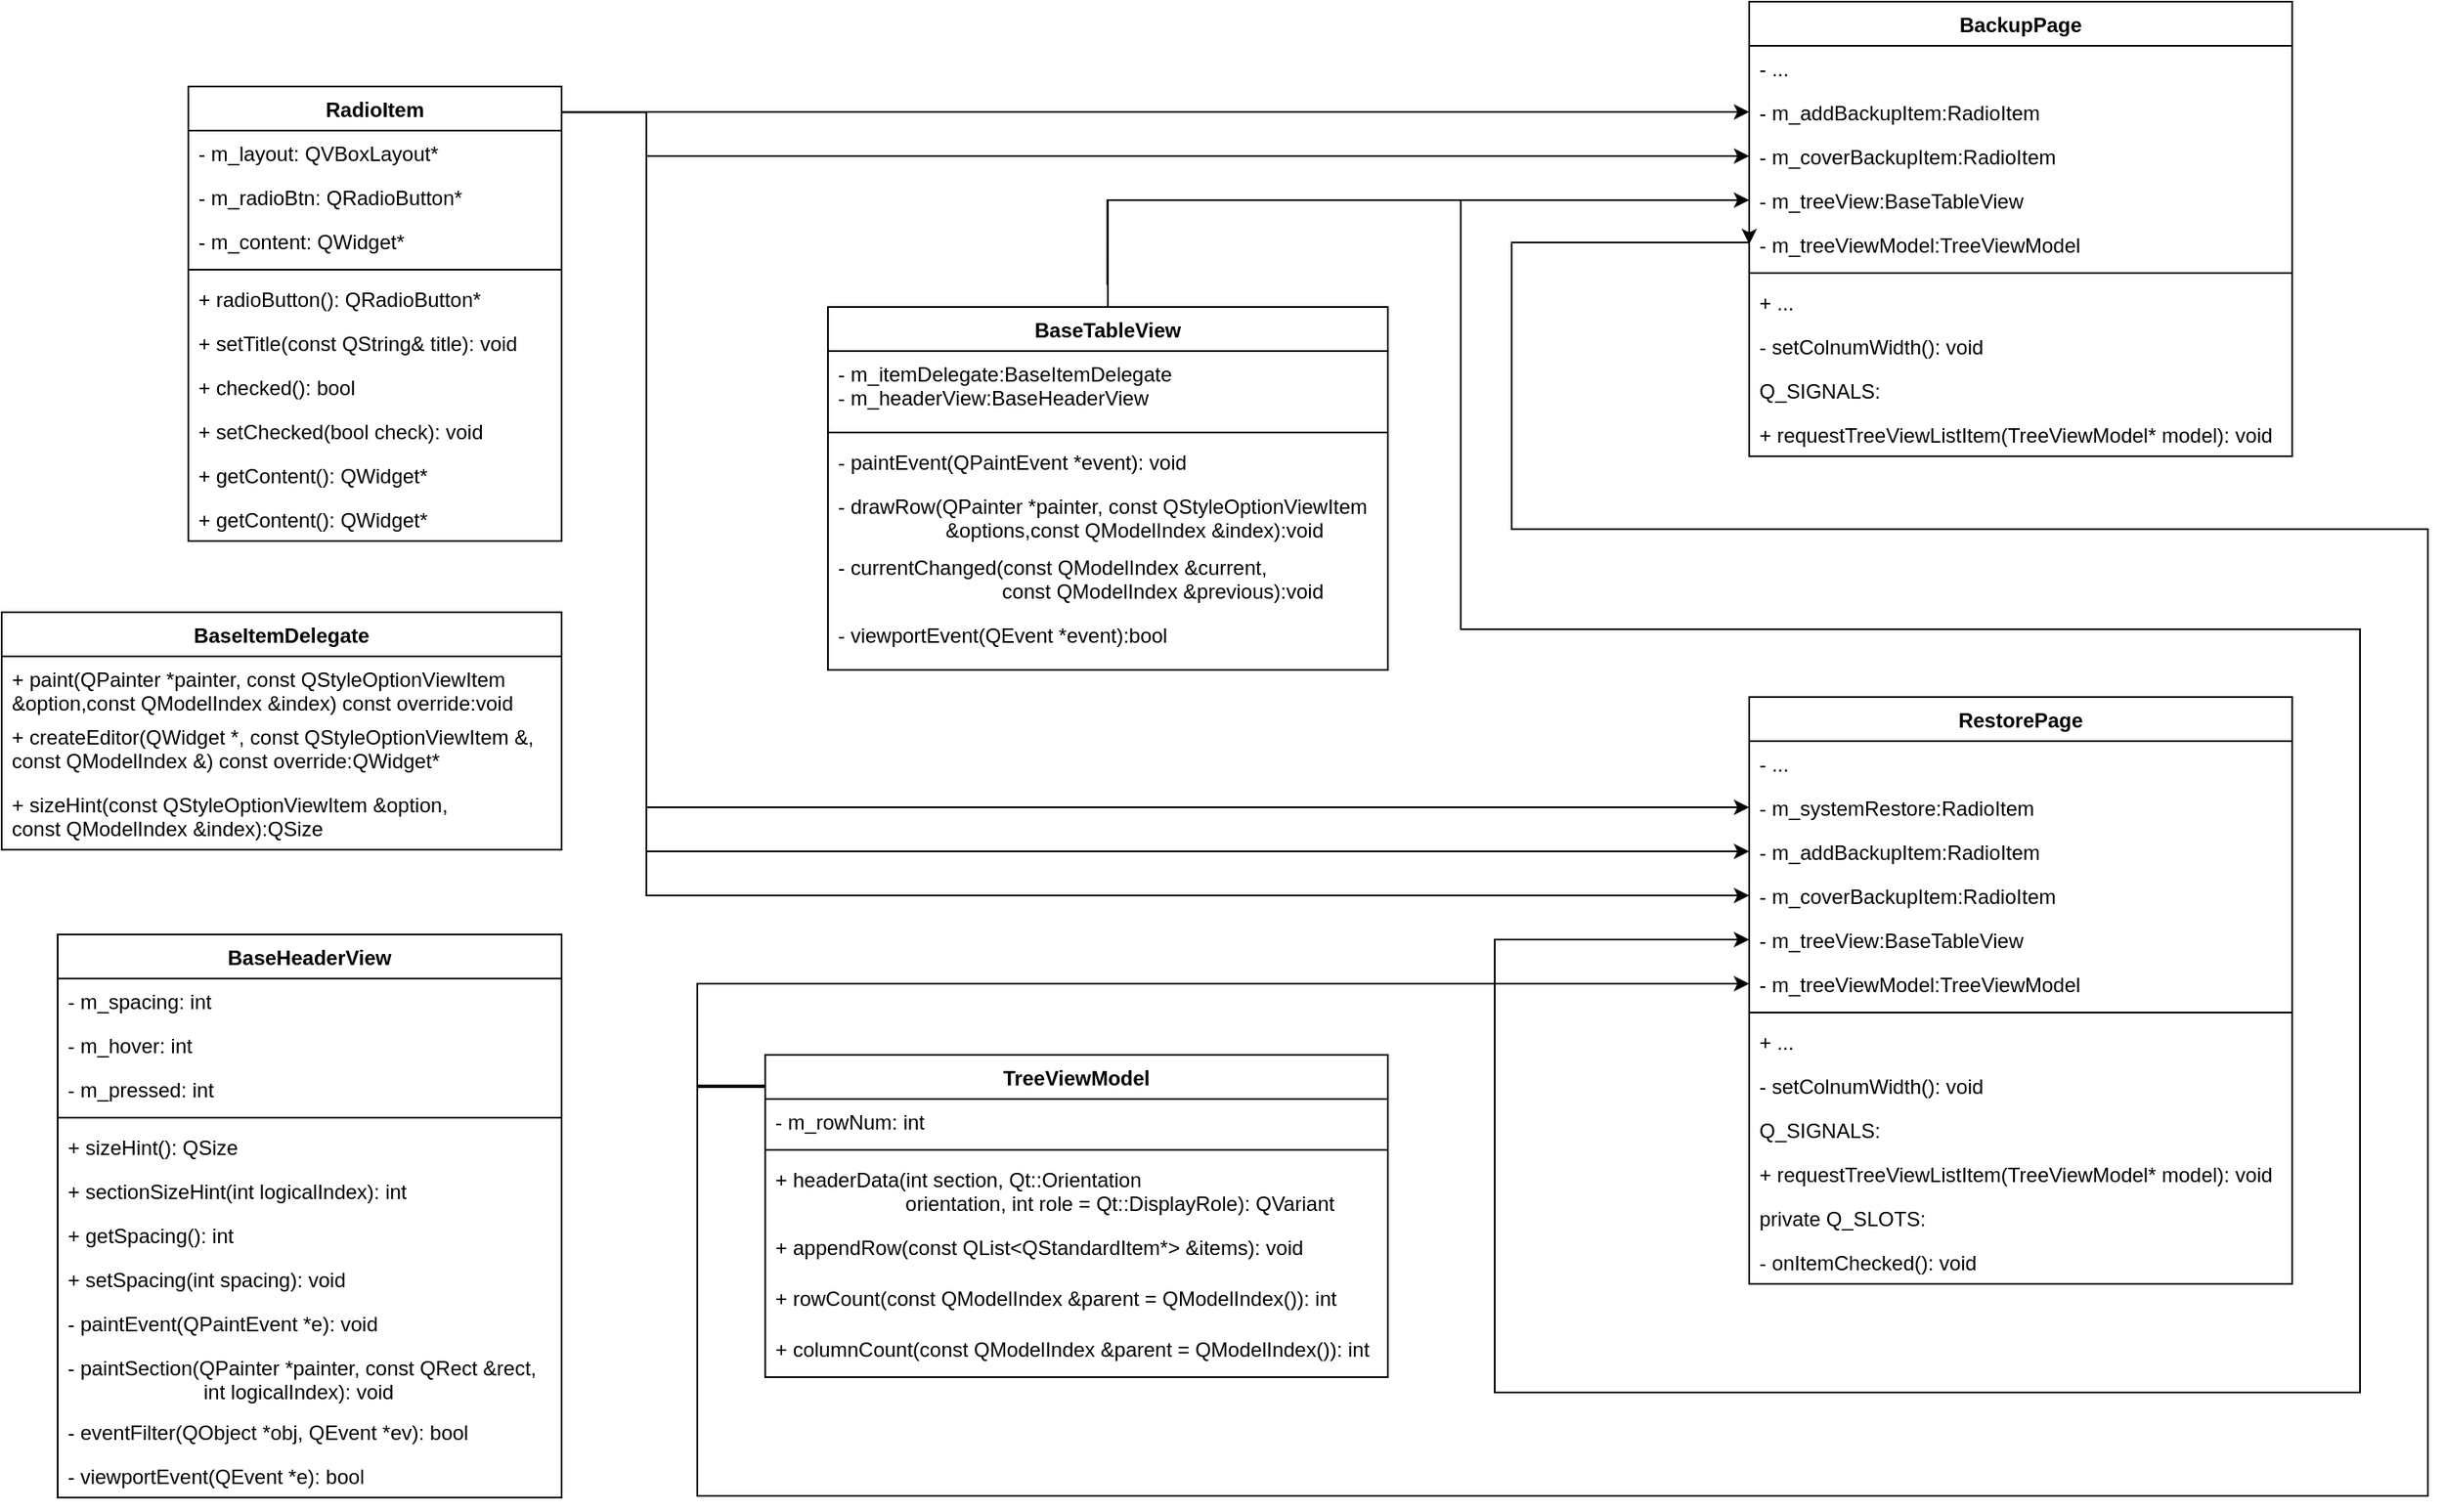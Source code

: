 <mxfile version="14.4.8" type="github">
  <diagram id="C5RBs43oDa-KdzZeNtuy" name="Page-1">
    <mxGraphModel dx="1673" dy="2102" grid="1" gridSize="10" guides="1" tooltips="1" connect="1" arrows="1" fold="1" page="1" pageScale="1" pageWidth="1654" pageHeight="1169" math="0" shadow="0">
      <root>
        <mxCell id="WIyWlLk6GJQsqaUBKTNV-0" />
        <mxCell id="WIyWlLk6GJQsqaUBKTNV-1" parent="WIyWlLk6GJQsqaUBKTNV-0" />
        <mxCell id="159" style="edgeStyle=orthogonalEdgeStyle;rounded=0;orthogonalLoop=1;jettySize=auto;html=1;entryX=0;entryY=0.5;entryDx=0;entryDy=0;" parent="WIyWlLk6GJQsqaUBKTNV-1" source="0" target="47" edge="1">
          <mxGeometry relative="1" as="geometry" />
        </mxCell>
        <mxCell id="168" style="edgeStyle=orthogonalEdgeStyle;rounded=0;orthogonalLoop=1;jettySize=auto;html=1;entryX=0;entryY=0.5;entryDx=0;entryDy=0;" parent="WIyWlLk6GJQsqaUBKTNV-1" target="102" edge="1">
          <mxGeometry relative="1" as="geometry">
            <mxPoint x="751.667" y="-883" as="sourcePoint" />
            <mxPoint x="1130" y="-510.667" as="targetPoint" />
            <Array as="points">
              <mxPoint x="752" y="-933" />
              <mxPoint x="960" y="-933" />
              <mxPoint x="960" y="-680" />
              <mxPoint x="1490" y="-680" />
              <mxPoint x="1490" y="-230" />
              <mxPoint x="980" y="-230" />
              <mxPoint x="980" y="-497" />
            </Array>
          </mxGeometry>
        </mxCell>
        <mxCell id="0" value="BaseTableView" style="swimlane;fontStyle=1;align=center;verticalAlign=top;childLayout=stackLayout;horizontal=1;startSize=26;horizontalStack=0;resizeParent=1;resizeParentMax=0;resizeLast=0;collapsible=1;marginBottom=0;" parent="WIyWlLk6GJQsqaUBKTNV-1" vertex="1">
          <mxGeometry x="587" y="-870" width="330" height="214" as="geometry" />
        </mxCell>
        <mxCell id="1" value="- m_itemDelegate:BaseItemDelegate&#xa;- m_headerView:BaseHeaderView" style="text;strokeColor=none;fillColor=none;align=left;verticalAlign=top;spacingLeft=4;spacingRight=4;overflow=hidden;rotatable=0;points=[[0,0.5],[1,0.5]];portConstraint=eastwest;" parent="0" vertex="1">
          <mxGeometry y="26" width="330" height="44" as="geometry" />
        </mxCell>
        <mxCell id="2" value="" style="line;strokeWidth=1;fillColor=none;align=left;verticalAlign=middle;spacingTop=-1;spacingLeft=3;spacingRight=3;rotatable=0;labelPosition=right;points=[];portConstraint=eastwest;" parent="0" vertex="1">
          <mxGeometry y="70" width="330" height="8" as="geometry" />
        </mxCell>
        <mxCell id="3" value="- paintEvent(QPaintEvent *event): void" style="text;strokeColor=none;fillColor=none;align=left;verticalAlign=top;spacingLeft=4;spacingRight=4;overflow=hidden;rotatable=0;points=[[0,0.5],[1,0.5]];portConstraint=eastwest;" parent="0" vertex="1">
          <mxGeometry y="78" width="330" height="26" as="geometry" />
        </mxCell>
        <mxCell id="5" value="- drawRow(QPainter *painter, const QStyleOptionViewItem &#xa;                   &amp;options,const QModelIndex &amp;index):void&#xa;&#xa;&#xa; " style="text;strokeColor=none;fillColor=none;align=left;verticalAlign=top;spacingLeft=4;spacingRight=4;overflow=hidden;rotatable=0;points=[[0,0.5],[1,0.5]];portConstraint=eastwest;" parent="0" vertex="1">
          <mxGeometry y="104" width="330" height="36" as="geometry" />
        </mxCell>
        <mxCell id="4" value="- currentChanged(const QModelIndex &amp;current, &#xa;                             const QModelIndex &amp;previous):void&#xa;&#xa; " style="text;strokeColor=none;fillColor=none;align=left;verticalAlign=top;spacingLeft=4;spacingRight=4;overflow=hidden;rotatable=0;points=[[0,0.5],[1,0.5]];portConstraint=eastwest;" parent="0" vertex="1">
          <mxGeometry y="140" width="330" height="40" as="geometry" />
        </mxCell>
        <mxCell id="6" value="- viewportEvent(QEvent *event):bool&#xa;&#xa;&#xa; " style="text;strokeColor=none;fillColor=none;align=left;verticalAlign=top;spacingLeft=4;spacingRight=4;overflow=hidden;rotatable=0;points=[[0,0.5],[1,0.5]];portConstraint=eastwest;" parent="0" vertex="1">
          <mxGeometry y="180" width="330" height="34" as="geometry" />
        </mxCell>
        <object label="BaseItemDelegate" BaseItemDelegate="" id="11">
          <mxCell style="swimlane;fontStyle=1;align=center;verticalAlign=top;childLayout=stackLayout;horizontal=1;startSize=26;horizontalStack=0;resizeParent=1;resizeParentMax=0;resizeLast=0;collapsible=1;marginBottom=0;" parent="WIyWlLk6GJQsqaUBKTNV-1" vertex="1">
            <mxGeometry x="100" y="-690" width="330" height="140" as="geometry" />
          </mxCell>
        </object>
        <mxCell id="14" value="+ paint(QPainter *painter, const QStyleOptionViewItem &#xa;&amp;option,const QModelIndex &amp;index) const override:void" style="text;strokeColor=none;fillColor=none;align=left;verticalAlign=top;spacingLeft=4;spacingRight=4;overflow=hidden;rotatable=0;points=[[0,0.5],[1,0.5]];portConstraint=eastwest;" parent="11" vertex="1">
          <mxGeometry y="26" width="330" height="34" as="geometry" />
        </mxCell>
        <mxCell id="15" value="+ createEditor(QWidget *, const QStyleOptionViewItem &amp;,&#xa;                          const QModelIndex &amp;) const override:QWidget*" style="text;strokeColor=none;fillColor=none;align=left;verticalAlign=top;spacingLeft=4;spacingRight=4;overflow=hidden;rotatable=0;points=[[0,0.5],[1,0.5]];portConstraint=eastwest;" parent="11" vertex="1">
          <mxGeometry y="60" width="330" height="40" as="geometry" />
        </mxCell>
        <mxCell id="16" value="+ sizeHint(const QStyleOptionViewItem &amp;option, &#xa;const QModelIndex &amp;index):QSize" style="text;strokeColor=none;fillColor=none;align=left;verticalAlign=top;spacingLeft=4;spacingRight=4;overflow=hidden;rotatable=0;points=[[0,0.5],[1,0.5]];portConstraint=eastwest;" parent="11" vertex="1">
          <mxGeometry y="100" width="330" height="40" as="geometry" />
        </mxCell>
        <mxCell id="19" value="BaseHeaderView" style="swimlane;fontStyle=1;align=center;verticalAlign=top;childLayout=stackLayout;horizontal=1;startSize=26;horizontalStack=0;resizeParent=1;resizeParentMax=0;resizeLast=0;collapsible=1;marginBottom=0;" parent="WIyWlLk6GJQsqaUBKTNV-1" vertex="1">
          <mxGeometry x="133" y="-500" width="297" height="332" as="geometry" />
        </mxCell>
        <mxCell id="20" value="- m_spacing: int" style="text;strokeColor=none;fillColor=none;align=left;verticalAlign=top;spacingLeft=4;spacingRight=4;overflow=hidden;rotatable=0;points=[[0,0.5],[1,0.5]];portConstraint=eastwest;" parent="19" vertex="1">
          <mxGeometry y="26" width="297" height="26" as="geometry" />
        </mxCell>
        <mxCell id="23" value="- m_hover: int" style="text;strokeColor=none;fillColor=none;align=left;verticalAlign=top;spacingLeft=4;spacingRight=4;overflow=hidden;rotatable=0;points=[[0,0.5],[1,0.5]];portConstraint=eastwest;" parent="19" vertex="1">
          <mxGeometry y="52" width="297" height="26" as="geometry" />
        </mxCell>
        <mxCell id="25" value="- m_pressed: int" style="text;strokeColor=none;fillColor=none;align=left;verticalAlign=top;spacingLeft=4;spacingRight=4;overflow=hidden;rotatable=0;points=[[0,0.5],[1,0.5]];portConstraint=eastwest;" parent="19" vertex="1">
          <mxGeometry y="78" width="297" height="26" as="geometry" />
        </mxCell>
        <mxCell id="21" value="" style="line;strokeWidth=1;fillColor=none;align=left;verticalAlign=middle;spacingTop=-1;spacingLeft=3;spacingRight=3;rotatable=0;labelPosition=right;points=[];portConstraint=eastwest;" parent="19" vertex="1">
          <mxGeometry y="104" width="297" height="8" as="geometry" />
        </mxCell>
        <mxCell id="22" value="+ sizeHint(): QSize" style="text;strokeColor=none;fillColor=none;align=left;verticalAlign=top;spacingLeft=4;spacingRight=4;overflow=hidden;rotatable=0;points=[[0,0.5],[1,0.5]];portConstraint=eastwest;" parent="19" vertex="1">
          <mxGeometry y="112" width="297" height="26" as="geometry" />
        </mxCell>
        <mxCell id="24" value="+ sectionSizeHint(int logicalIndex): int" style="text;strokeColor=none;fillColor=none;align=left;verticalAlign=top;spacingLeft=4;spacingRight=4;overflow=hidden;rotatable=0;points=[[0,0.5],[1,0.5]];portConstraint=eastwest;" parent="19" vertex="1">
          <mxGeometry y="138" width="297" height="26" as="geometry" />
        </mxCell>
        <mxCell id="26" value="+ getSpacing(): int" style="text;strokeColor=none;fillColor=none;align=left;verticalAlign=top;spacingLeft=4;spacingRight=4;overflow=hidden;rotatable=0;points=[[0,0.5],[1,0.5]];portConstraint=eastwest;" parent="19" vertex="1">
          <mxGeometry y="164" width="297" height="26" as="geometry" />
        </mxCell>
        <mxCell id="27" value="+ setSpacing(int spacing): void" style="text;strokeColor=none;fillColor=none;align=left;verticalAlign=top;spacingLeft=4;spacingRight=4;overflow=hidden;rotatable=0;points=[[0,0.5],[1,0.5]];portConstraint=eastwest;" parent="19" vertex="1">
          <mxGeometry y="190" width="297" height="26" as="geometry" />
        </mxCell>
        <mxCell id="28" value="- paintEvent(QPaintEvent *e): void" style="text;strokeColor=none;fillColor=none;align=left;verticalAlign=top;spacingLeft=4;spacingRight=4;overflow=hidden;rotatable=0;points=[[0,0.5],[1,0.5]];portConstraint=eastwest;" parent="19" vertex="1">
          <mxGeometry y="216" width="297" height="26" as="geometry" />
        </mxCell>
        <mxCell id="29" value="- paintSection(QPainter *painter, const QRect &amp;rect,&#xa;                        int logicalIndex): void" style="text;strokeColor=none;fillColor=none;align=left;verticalAlign=top;spacingLeft=4;spacingRight=4;overflow=hidden;rotatable=0;points=[[0,0.5],[1,0.5]];portConstraint=eastwest;" parent="19" vertex="1">
          <mxGeometry y="242" width="297" height="38" as="geometry" />
        </mxCell>
        <mxCell id="30" value="- eventFilter(QObject *obj, QEvent *ev): bool" style="text;strokeColor=none;fillColor=none;align=left;verticalAlign=top;spacingLeft=4;spacingRight=4;overflow=hidden;rotatable=0;points=[[0,0.5],[1,0.5]];portConstraint=eastwest;" parent="19" vertex="1">
          <mxGeometry y="280" width="297" height="26" as="geometry" />
        </mxCell>
        <mxCell id="31" value="- viewportEvent(QEvent *e): bool" style="text;strokeColor=none;fillColor=none;align=left;verticalAlign=top;spacingLeft=4;spacingRight=4;overflow=hidden;rotatable=0;points=[[0,0.5],[1,0.5]];portConstraint=eastwest;" parent="19" vertex="1">
          <mxGeometry y="306" width="297" height="26" as="geometry" />
        </mxCell>
        <mxCell id="34" value="BackupPage" style="swimlane;fontStyle=1;align=center;verticalAlign=top;childLayout=stackLayout;horizontal=1;startSize=26;horizontalStack=0;resizeParent=1;resizeParentMax=0;resizeLast=0;collapsible=1;marginBottom=0;" parent="WIyWlLk6GJQsqaUBKTNV-1" vertex="1">
          <mxGeometry x="1130" y="-1050" width="320" height="268" as="geometry" />
        </mxCell>
        <mxCell id="35" value="- ..." style="text;strokeColor=none;fillColor=none;align=left;verticalAlign=top;spacingLeft=4;spacingRight=4;overflow=hidden;rotatable=0;points=[[0,0.5],[1,0.5]];portConstraint=eastwest;" parent="34" vertex="1">
          <mxGeometry y="26" width="320" height="26" as="geometry" />
        </mxCell>
        <mxCell id="38" value="- m_addBackupItem:RadioItem" style="text;strokeColor=none;fillColor=none;align=left;verticalAlign=top;spacingLeft=4;spacingRight=4;overflow=hidden;rotatable=0;points=[[0,0.5],[1,0.5]];portConstraint=eastwest;" parent="34" vertex="1">
          <mxGeometry y="52" width="320" height="26" as="geometry" />
        </mxCell>
        <mxCell id="42" value="- m_coverBackupItem:RadioItem" style="text;strokeColor=none;fillColor=none;align=left;verticalAlign=top;spacingLeft=4;spacingRight=4;overflow=hidden;rotatable=0;points=[[0,0.5],[1,0.5]];portConstraint=eastwest;" parent="34" vertex="1">
          <mxGeometry y="78" width="320" height="26" as="geometry" />
        </mxCell>
        <mxCell id="47" value="- m_treeView:BaseTableView" style="text;strokeColor=none;fillColor=none;align=left;verticalAlign=top;spacingLeft=4;spacingRight=4;overflow=hidden;rotatable=0;points=[[0,0.5],[1,0.5]];portConstraint=eastwest;" parent="34" vertex="1">
          <mxGeometry y="104" width="320" height="26" as="geometry" />
        </mxCell>
        <mxCell id="41" value="- m_treeViewModel:TreeViewModel" style="text;strokeColor=none;fillColor=none;align=left;verticalAlign=top;spacingLeft=4;spacingRight=4;overflow=hidden;rotatable=0;points=[[0,0.5],[1,0.5]];portConstraint=eastwest;" parent="34" vertex="1">
          <mxGeometry y="130" width="320" height="26" as="geometry" />
        </mxCell>
        <mxCell id="36" value="" style="line;strokeWidth=1;fillColor=none;align=left;verticalAlign=middle;spacingTop=-1;spacingLeft=3;spacingRight=3;rotatable=0;labelPosition=right;points=[];portConstraint=eastwest;" parent="34" vertex="1">
          <mxGeometry y="156" width="320" height="8" as="geometry" />
        </mxCell>
        <mxCell id="44" value="+ ..." style="text;strokeColor=none;fillColor=none;align=left;verticalAlign=top;spacingLeft=4;spacingRight=4;overflow=hidden;rotatable=0;points=[[0,0.5],[1,0.5]];portConstraint=eastwest;" parent="34" vertex="1">
          <mxGeometry y="164" width="320" height="26" as="geometry" />
        </mxCell>
        <mxCell id="37" value="- setColnumWidth(): void" style="text;strokeColor=none;fillColor=none;align=left;verticalAlign=top;spacingLeft=4;spacingRight=4;overflow=hidden;rotatable=0;points=[[0,0.5],[1,0.5]];portConstraint=eastwest;" parent="34" vertex="1">
          <mxGeometry y="190" width="320" height="26" as="geometry" />
        </mxCell>
        <mxCell id="40" value="Q_SIGNALS:" style="text;strokeColor=none;fillColor=none;align=left;verticalAlign=top;spacingLeft=4;spacingRight=4;overflow=hidden;rotatable=0;points=[[0,0.5],[1,0.5]];portConstraint=eastwest;" parent="34" vertex="1">
          <mxGeometry y="216" width="320" height="26" as="geometry" />
        </mxCell>
        <mxCell id="45" value="+ requestTreeViewListItem(TreeViewModel* model): void" style="text;strokeColor=none;fillColor=none;align=left;verticalAlign=top;spacingLeft=4;spacingRight=4;overflow=hidden;rotatable=0;points=[[0,0.5],[1,0.5]];portConstraint=eastwest;" parent="34" vertex="1">
          <mxGeometry y="242" width="320" height="26" as="geometry" />
        </mxCell>
        <mxCell id="156" style="edgeStyle=orthogonalEdgeStyle;rounded=0;orthogonalLoop=1;jettySize=auto;html=1;entryX=0;entryY=0.5;entryDx=0;entryDy=0;" parent="WIyWlLk6GJQsqaUBKTNV-1" source="50" target="103" edge="1">
          <mxGeometry relative="1" as="geometry">
            <Array as="points">
              <mxPoint x="510" y="-410" />
              <mxPoint x="510" y="-471" />
            </Array>
          </mxGeometry>
        </mxCell>
        <mxCell id="157" style="edgeStyle=orthogonalEdgeStyle;rounded=0;orthogonalLoop=1;jettySize=auto;html=1;entryX=0;entryY=0.5;entryDx=0;entryDy=0;" parent="WIyWlLk6GJQsqaUBKTNV-1" source="50" target="41" edge="1">
          <mxGeometry relative="1" as="geometry">
            <Array as="points">
              <mxPoint x="510" y="-411" />
              <mxPoint x="510" y="-169" />
              <mxPoint x="1530" y="-169" />
              <mxPoint x="1530" y="-739" />
              <mxPoint x="990" y="-739" />
              <mxPoint x="990" y="-908" />
            </Array>
          </mxGeometry>
        </mxCell>
        <mxCell id="50" value="TreeViewModel" style="swimlane;fontStyle=1;align=center;verticalAlign=top;childLayout=stackLayout;horizontal=1;startSize=26;horizontalStack=0;resizeParent=1;resizeParentMax=0;resizeLast=0;collapsible=1;marginBottom=0;" parent="WIyWlLk6GJQsqaUBKTNV-1" vertex="1">
          <mxGeometry x="550" y="-429" width="367" height="190" as="geometry" />
        </mxCell>
        <mxCell id="51" value="- m_rowNum: int" style="text;strokeColor=none;fillColor=none;align=left;verticalAlign=top;spacingLeft=4;spacingRight=4;overflow=hidden;rotatable=0;points=[[0,0.5],[1,0.5]];portConstraint=eastwest;" parent="50" vertex="1">
          <mxGeometry y="26" width="367" height="26" as="geometry" />
        </mxCell>
        <mxCell id="52" value="" style="line;strokeWidth=1;fillColor=none;align=left;verticalAlign=middle;spacingTop=-1;spacingLeft=3;spacingRight=3;rotatable=0;labelPosition=right;points=[];portConstraint=eastwest;" parent="50" vertex="1">
          <mxGeometry y="52" width="367" height="8" as="geometry" />
        </mxCell>
        <mxCell id="53" value="+ headerData(int section, Qt::Orientation &#xa;                       orientation, int role = Qt::DisplayRole): QVariant" style="text;strokeColor=none;fillColor=none;align=left;verticalAlign=top;spacingLeft=4;spacingRight=4;overflow=hidden;rotatable=0;points=[[0,0.5],[1,0.5]];portConstraint=eastwest;" parent="50" vertex="1">
          <mxGeometry y="60" width="367" height="40" as="geometry" />
        </mxCell>
        <mxCell id="54" value="+ appendRow(const QList&lt;QStandardItem*&gt; &amp;items): void" style="text;strokeColor=none;fillColor=none;align=left;verticalAlign=top;spacingLeft=4;spacingRight=4;overflow=hidden;rotatable=0;points=[[0,0.5],[1,0.5]];portConstraint=eastwest;" parent="50" vertex="1">
          <mxGeometry y="100" width="367" height="30" as="geometry" />
        </mxCell>
        <mxCell id="55" value="+ rowCount(const QModelIndex &amp;parent = QModelIndex()): int" style="text;strokeColor=none;fillColor=none;align=left;verticalAlign=top;spacingLeft=4;spacingRight=4;overflow=hidden;rotatable=0;points=[[0,0.5],[1,0.5]];portConstraint=eastwest;" parent="50" vertex="1">
          <mxGeometry y="130" width="367" height="30" as="geometry" />
        </mxCell>
        <mxCell id="56" value="+ columnCount(const QModelIndex &amp;parent = QModelIndex()): int" style="text;strokeColor=none;fillColor=none;align=left;verticalAlign=top;spacingLeft=4;spacingRight=4;overflow=hidden;rotatable=0;points=[[0,0.5],[1,0.5]];portConstraint=eastwest;" parent="50" vertex="1">
          <mxGeometry y="160" width="367" height="30" as="geometry" />
        </mxCell>
        <mxCell id="151" style="edgeStyle=orthogonalEdgeStyle;rounded=0;orthogonalLoop=1;jettySize=auto;html=1;entryX=0;entryY=0.5;entryDx=0;entryDy=0;" parent="WIyWlLk6GJQsqaUBKTNV-1" source="64" target="38" edge="1">
          <mxGeometry relative="1" as="geometry">
            <Array as="points">
              <mxPoint x="550" y="-985" />
              <mxPoint x="550" y="-985" />
            </Array>
          </mxGeometry>
        </mxCell>
        <mxCell id="153" style="edgeStyle=orthogonalEdgeStyle;rounded=0;orthogonalLoop=1;jettySize=auto;html=1;entryX=0;entryY=0.5;entryDx=0;entryDy=0;" parent="WIyWlLk6GJQsqaUBKTNV-1" edge="1" target="42">
          <mxGeometry relative="1" as="geometry">
            <mxPoint x="430" y="-984.8" as="sourcePoint" />
            <mxPoint x="1130" y="-964" as="targetPoint" />
            <Array as="points">
              <mxPoint x="480" y="-985" />
              <mxPoint x="480" y="-959" />
            </Array>
          </mxGeometry>
        </mxCell>
        <mxCell id="164" style="edgeStyle=orthogonalEdgeStyle;rounded=0;orthogonalLoop=1;jettySize=auto;html=1;entryX=0;entryY=0.5;entryDx=0;entryDy=0;" parent="WIyWlLk6GJQsqaUBKTNV-1" target="109" edge="1">
          <mxGeometry relative="1" as="geometry">
            <mxPoint x="430" y="-985" as="sourcePoint" />
            <mxPoint x="1130" y="-580" as="targetPoint" />
            <Array as="points">
              <mxPoint x="480" y="-985" />
              <mxPoint x="480" y="-575" />
            </Array>
          </mxGeometry>
        </mxCell>
        <mxCell id="165" style="edgeStyle=orthogonalEdgeStyle;rounded=0;orthogonalLoop=1;jettySize=auto;html=1;entryX=0;entryY=0.5;entryDx=0;entryDy=0;" parent="WIyWlLk6GJQsqaUBKTNV-1" target="100" edge="1">
          <mxGeometry relative="1" as="geometry">
            <mxPoint x="430" y="-985" as="sourcePoint" />
            <mxPoint x="1130" y="-554" as="targetPoint" />
            <Array as="points">
              <mxPoint x="480" y="-985" />
              <mxPoint x="480" y="-549" />
            </Array>
          </mxGeometry>
        </mxCell>
        <mxCell id="166" style="edgeStyle=orthogonalEdgeStyle;rounded=0;orthogonalLoop=1;jettySize=auto;html=1;entryX=0;entryY=0.5;entryDx=0;entryDy=0;" parent="WIyWlLk6GJQsqaUBKTNV-1" target="101" edge="1">
          <mxGeometry relative="1" as="geometry">
            <mxPoint x="430" y="-985" as="sourcePoint" />
            <mxPoint x="1130" y="-528" as="targetPoint" />
            <Array as="points">
              <mxPoint x="480" y="-985" />
              <mxPoint x="480" y="-523" />
            </Array>
          </mxGeometry>
        </mxCell>
        <mxCell id="64" value="RadioItem" style="swimlane;fontStyle=1;align=center;verticalAlign=top;childLayout=stackLayout;horizontal=1;startSize=26;horizontalStack=0;resizeParent=1;resizeParentMax=0;resizeLast=0;collapsible=1;marginBottom=0;" parent="WIyWlLk6GJQsqaUBKTNV-1" vertex="1">
          <mxGeometry x="210" y="-1000" width="220" height="268" as="geometry" />
        </mxCell>
        <mxCell id="65" value="- m_layout: QVBoxLayout*" style="text;strokeColor=none;fillColor=none;align=left;verticalAlign=top;spacingLeft=4;spacingRight=4;overflow=hidden;rotatable=0;points=[[0,0.5],[1,0.5]];portConstraint=eastwest;" parent="64" vertex="1">
          <mxGeometry y="26" width="220" height="26" as="geometry" />
        </mxCell>
        <mxCell id="68" value="- m_radioBtn: QRadioButton*" style="text;strokeColor=none;fillColor=none;align=left;verticalAlign=top;spacingLeft=4;spacingRight=4;overflow=hidden;rotatable=0;points=[[0,0.5],[1,0.5]];portConstraint=eastwest;" parent="64" vertex="1">
          <mxGeometry y="52" width="220" height="26" as="geometry" />
        </mxCell>
        <mxCell id="69" value="- m_content: QWidget*" style="text;strokeColor=none;fillColor=none;align=left;verticalAlign=top;spacingLeft=4;spacingRight=4;overflow=hidden;rotatable=0;points=[[0,0.5],[1,0.5]];portConstraint=eastwest;" parent="64" vertex="1">
          <mxGeometry y="78" width="220" height="26" as="geometry" />
        </mxCell>
        <mxCell id="66" value="" style="line;strokeWidth=1;fillColor=none;align=left;verticalAlign=middle;spacingTop=-1;spacingLeft=3;spacingRight=3;rotatable=0;labelPosition=right;points=[];portConstraint=eastwest;" parent="64" vertex="1">
          <mxGeometry y="104" width="220" height="8" as="geometry" />
        </mxCell>
        <mxCell id="67" value="+ radioButton(): QRadioButton*" style="text;strokeColor=none;fillColor=none;align=left;verticalAlign=top;spacingLeft=4;spacingRight=4;overflow=hidden;rotatable=0;points=[[0,0.5],[1,0.5]];portConstraint=eastwest;" parent="64" vertex="1">
          <mxGeometry y="112" width="220" height="26" as="geometry" />
        </mxCell>
        <mxCell id="70" value="+ setTitle(const QString&amp; title): void" style="text;strokeColor=none;fillColor=none;align=left;verticalAlign=top;spacingLeft=4;spacingRight=4;overflow=hidden;rotatable=0;points=[[0,0.5],[1,0.5]];portConstraint=eastwest;" parent="64" vertex="1">
          <mxGeometry y="138" width="220" height="26" as="geometry" />
        </mxCell>
        <mxCell id="71" value="+ checked(): bool" style="text;strokeColor=none;fillColor=none;align=left;verticalAlign=top;spacingLeft=4;spacingRight=4;overflow=hidden;rotatable=0;points=[[0,0.5],[1,0.5]];portConstraint=eastwest;" parent="64" vertex="1">
          <mxGeometry y="164" width="220" height="26" as="geometry" />
        </mxCell>
        <mxCell id="72" value="+ setChecked(bool check): void" style="text;strokeColor=none;fillColor=none;align=left;verticalAlign=top;spacingLeft=4;spacingRight=4;overflow=hidden;rotatable=0;points=[[0,0.5],[1,0.5]];portConstraint=eastwest;" parent="64" vertex="1">
          <mxGeometry y="190" width="220" height="26" as="geometry" />
        </mxCell>
        <mxCell id="81" value="+ getContent(): QWidget*" style="text;strokeColor=none;fillColor=none;align=left;verticalAlign=top;spacingLeft=4;spacingRight=4;overflow=hidden;rotatable=0;points=[[0,0.5],[1,0.5]];portConstraint=eastwest;" parent="64" vertex="1">
          <mxGeometry y="216" width="220" height="26" as="geometry" />
        </mxCell>
        <mxCell id="73" value="+ getContent(): QWidget*" style="text;strokeColor=none;fillColor=none;align=left;verticalAlign=top;spacingLeft=4;spacingRight=4;overflow=hidden;rotatable=0;points=[[0,0.5],[1,0.5]];portConstraint=eastwest;" parent="64" vertex="1">
          <mxGeometry y="242" width="220" height="26" as="geometry" />
        </mxCell>
        <mxCell id="98" value="RestorePage" style="swimlane;fontStyle=1;align=center;verticalAlign=top;childLayout=stackLayout;horizontal=1;startSize=26;horizontalStack=0;resizeParent=1;resizeParentMax=0;resizeLast=0;collapsible=1;marginBottom=0;" parent="WIyWlLk6GJQsqaUBKTNV-1" vertex="1">
          <mxGeometry x="1130" y="-640" width="320" height="346" as="geometry" />
        </mxCell>
        <mxCell id="99" value="- ..." style="text;strokeColor=none;fillColor=none;align=left;verticalAlign=top;spacingLeft=4;spacingRight=4;overflow=hidden;rotatable=0;points=[[0,0.5],[1,0.5]];portConstraint=eastwest;" parent="98" vertex="1">
          <mxGeometry y="26" width="320" height="26" as="geometry" />
        </mxCell>
        <mxCell id="109" value="- m_systemRestore:RadioItem" style="text;strokeColor=none;fillColor=none;align=left;verticalAlign=top;spacingLeft=4;spacingRight=4;overflow=hidden;rotatable=0;points=[[0,0.5],[1,0.5]];portConstraint=eastwest;" parent="98" vertex="1">
          <mxGeometry y="52" width="320" height="26" as="geometry" />
        </mxCell>
        <mxCell id="100" value="- m_addBackupItem:RadioItem" style="text;strokeColor=none;fillColor=none;align=left;verticalAlign=top;spacingLeft=4;spacingRight=4;overflow=hidden;rotatable=0;points=[[0,0.5],[1,0.5]];portConstraint=eastwest;" parent="98" vertex="1">
          <mxGeometry y="78" width="320" height="26" as="geometry" />
        </mxCell>
        <mxCell id="101" value="- m_coverBackupItem:RadioItem" style="text;strokeColor=none;fillColor=none;align=left;verticalAlign=top;spacingLeft=4;spacingRight=4;overflow=hidden;rotatable=0;points=[[0,0.5],[1,0.5]];portConstraint=eastwest;" parent="98" vertex="1">
          <mxGeometry y="104" width="320" height="26" as="geometry" />
        </mxCell>
        <mxCell id="102" value="- m_treeView:BaseTableView" style="text;strokeColor=none;fillColor=none;align=left;verticalAlign=top;spacingLeft=4;spacingRight=4;overflow=hidden;rotatable=0;points=[[0,0.5],[1,0.5]];portConstraint=eastwest;" parent="98" vertex="1">
          <mxGeometry y="130" width="320" height="26" as="geometry" />
        </mxCell>
        <mxCell id="103" value="- m_treeViewModel:TreeViewModel" style="text;strokeColor=none;fillColor=none;align=left;verticalAlign=top;spacingLeft=4;spacingRight=4;overflow=hidden;rotatable=0;points=[[0,0.5],[1,0.5]];portConstraint=eastwest;" parent="98" vertex="1">
          <mxGeometry y="156" width="320" height="26" as="geometry" />
        </mxCell>
        <mxCell id="104" value="" style="line;strokeWidth=1;fillColor=none;align=left;verticalAlign=middle;spacingTop=-1;spacingLeft=3;spacingRight=3;rotatable=0;labelPosition=right;points=[];portConstraint=eastwest;" parent="98" vertex="1">
          <mxGeometry y="182" width="320" height="8" as="geometry" />
        </mxCell>
        <mxCell id="105" value="+ ..." style="text;strokeColor=none;fillColor=none;align=left;verticalAlign=top;spacingLeft=4;spacingRight=4;overflow=hidden;rotatable=0;points=[[0,0.5],[1,0.5]];portConstraint=eastwest;" parent="98" vertex="1">
          <mxGeometry y="190" width="320" height="26" as="geometry" />
        </mxCell>
        <mxCell id="106" value="- setColnumWidth(): void" style="text;strokeColor=none;fillColor=none;align=left;verticalAlign=top;spacingLeft=4;spacingRight=4;overflow=hidden;rotatable=0;points=[[0,0.5],[1,0.5]];portConstraint=eastwest;" parent="98" vertex="1">
          <mxGeometry y="216" width="320" height="26" as="geometry" />
        </mxCell>
        <mxCell id="110" value="Q_SIGNALS:" style="text;strokeColor=none;fillColor=none;align=left;verticalAlign=top;spacingLeft=4;spacingRight=4;overflow=hidden;rotatable=0;points=[[0,0.5],[1,0.5]];portConstraint=eastwest;" parent="98" vertex="1">
          <mxGeometry y="242" width="320" height="26" as="geometry" />
        </mxCell>
        <mxCell id="111" value="+ requestTreeViewListItem(TreeViewModel* model): void" style="text;strokeColor=none;fillColor=none;align=left;verticalAlign=top;spacingLeft=4;spacingRight=4;overflow=hidden;rotatable=0;points=[[0,0.5],[1,0.5]];portConstraint=eastwest;" parent="98" vertex="1">
          <mxGeometry y="268" width="320" height="26" as="geometry" />
        </mxCell>
        <mxCell id="107" value="private Q_SLOTS:" style="text;strokeColor=none;fillColor=none;align=left;verticalAlign=top;spacingLeft=4;spacingRight=4;overflow=hidden;rotatable=0;points=[[0,0.5],[1,0.5]];portConstraint=eastwest;" parent="98" vertex="1">
          <mxGeometry y="294" width="320" height="26" as="geometry" />
        </mxCell>
        <mxCell id="108" value="- onItemChecked(): void" style="text;strokeColor=none;fillColor=none;align=left;verticalAlign=top;spacingLeft=4;spacingRight=4;overflow=hidden;rotatable=0;points=[[0,0.5],[1,0.5]];portConstraint=eastwest;" parent="98" vertex="1">
          <mxGeometry y="320" width="320" height="26" as="geometry" />
        </mxCell>
      </root>
    </mxGraphModel>
  </diagram>
</mxfile>
